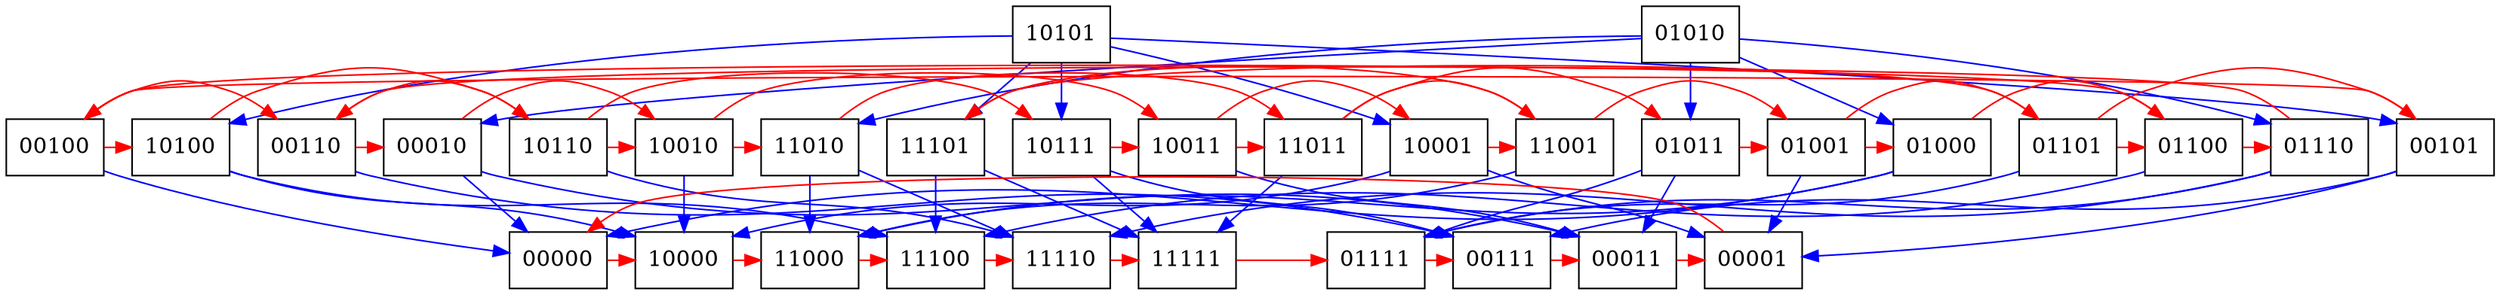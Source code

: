 digraph {
	subgraph level_5 { rank = same; node [shape = box] 01010; 10101};
	subgraph level_3 { rank = same; node [shape = box] 00010; 00100; 00101; 00110; 01000; 01001; 01011; 01100; 01101; 01110; 10001; 10010; 10011; 10100; 10110; 10111; 11001; 11010; 11011; 11101};
	subgraph level_1 { rank = same; node [shape = box] 00000; 00001; 00011; 00111; 01111; 10000; 11000; 11100; 11110; 11111};

	edge [color = red, label = ""] 00000 -> 10000 ;
	edge [color = red, label = ""] 00001 -> 00000 ;
	edge [color = blue, label = ""] 00010 -> 00000 ;
	edge [color = blue, label = ""] 00010 -> 00011 ;
	edge [color = red, label = ""] 00010 -> 10010 ;
	edge [color = red, label = ""] 00011 -> 00001 ;
	edge [color = blue, label = ""] 00100 -> 00000 ;
	edge [color = red, label = ""] 00100 -> 00110 ;
	edge [color = red, label = ""] 00100 -> 10100 ;
	edge [color = blue, label = ""] 00101 -> 00001 ;
	edge [color = red, label = ""] 00101 -> 00100 ;
	edge [color = blue, label = ""] 00101 -> 00111 ;
	edge [color = red, label = ""] 00110 -> 00010 ;
	edge [color = blue, label = ""] 00110 -> 00111 ;
	edge [color = red, label = ""] 00110 -> 10110 ;
	edge [color = red, label = ""] 00111 -> 00011 ;
	edge [color = blue, label = ""] 01000 -> 00000 ;
	edge [color = red, label = ""] 01000 -> 01100 ;
	edge [color = blue, label = ""] 01000 -> 11000 ;
	edge [color = blue, label = ""] 01001 -> 00001 ;
	edge [color = red, label = ""] 01001 -> 01000 ;
	edge [color = red, label = ""] 01001 -> 01101 ;
	edge [color = blue, label = ""] 01010 -> 00010 ;
	edge [color = blue, label = ""] 01010 -> 01000 ;
	edge [color = blue, label = ""] 01010 -> 01011 ;
	edge [color = blue, label = ""] 01010 -> 01110 ;
	edge [color = blue, label = ""] 01010 -> 11010 ;
	edge [color = blue, label = ""] 01011 -> 00011 ;
	edge [color = red, label = ""] 01011 -> 01001 ;
	edge [color = blue, label = ""] 01011 -> 01111 ;
	edge [color = red, label = ""] 01100 -> 00100 ;
	edge [color = red, label = ""] 01100 -> 01110 ;
	edge [color = blue, label = ""] 01100 -> 11100 ;
	edge [color = red, label = ""] 01101 -> 00101 ;
	edge [color = red, label = ""] 01101 -> 01100 ;
	edge [color = blue, label = ""] 01101 -> 01111 ;
	edge [color = red, label = ""] 01110 -> 00110 ;
	edge [color = blue, label = ""] 01110 -> 01111 ;
	edge [color = blue, label = ""] 01110 -> 11110 ;
	edge [color = red, label = ""] 01111 -> 00111 ;
	edge [color = red, label = ""] 10000 -> 11000 ;
	edge [color = blue, label = ""] 10001 -> 00001 ;
	edge [color = blue, label = ""] 10001 -> 10000 ;
	edge [color = red, label = ""] 10001 -> 11001 ;
	edge [color = blue, label = ""] 10010 -> 10000 ;
	edge [color = red, label = ""] 10010 -> 10011 ;
	edge [color = red, label = ""] 10010 -> 11010 ;
	edge [color = blue, label = ""] 10011 -> 00011 ;
	edge [color = red, label = ""] 10011 -> 10001 ;
	edge [color = red, label = ""] 10011 -> 11011 ;
	edge [color = blue, label = ""] 10100 -> 10000 ;
	edge [color = red, label = ""] 10100 -> 10110 ;
	edge [color = blue, label = ""] 10100 -> 11100 ;
	edge [color = blue, label = ""] 10101 -> 00101 ;
	edge [color = blue, label = ""] 10101 -> 10001 ;
	edge [color = blue, label = ""] 10101 -> 10100 ;
	edge [color = blue, label = ""] 10101 -> 10111 ;
	edge [color = blue, label = ""] 10101 -> 11101 ;
	edge [color = red, label = ""] 10110 -> 10010 ;
	edge [color = red, label = ""] 10110 -> 10111 ;
	edge [color = blue, label = ""] 10110 -> 11110 ;
	edge [color = blue, label = ""] 10111 -> 00111 ;
	edge [color = red, label = ""] 10111 -> 10011 ;
	edge [color = blue, label = ""] 10111 -> 11111 ;
	edge [color = red, label = ""] 11000 -> 11100 ;
	edge [color = red, label = ""] 11001 -> 01001 ;
	edge [color = blue, label = ""] 11001 -> 11000 ;
	edge [color = red, label = ""] 11001 -> 11101 ;
	edge [color = blue, label = ""] 11010 -> 11000 ;
	edge [color = red, label = ""] 11010 -> 11011 ;
	edge [color = blue, label = ""] 11010 -> 11110 ;
	edge [color = red, label = ""] 11011 -> 01011 ;
	edge [color = red, label = ""] 11011 -> 11001 ;
	edge [color = blue, label = ""] 11011 -> 11111 ;
	edge [color = red, label = ""] 11100 -> 11110 ;
	edge [color = red, label = ""] 11101 -> 01101 ;
	edge [color = blue, label = ""] 11101 -> 11100 ;
	edge [color = blue, label = ""] 11101 -> 11111 ;
	edge [color = red, label = ""] 11110 -> 11111 ;
	edge [color = red, label = ""] 11111 -> 01111 ;
}